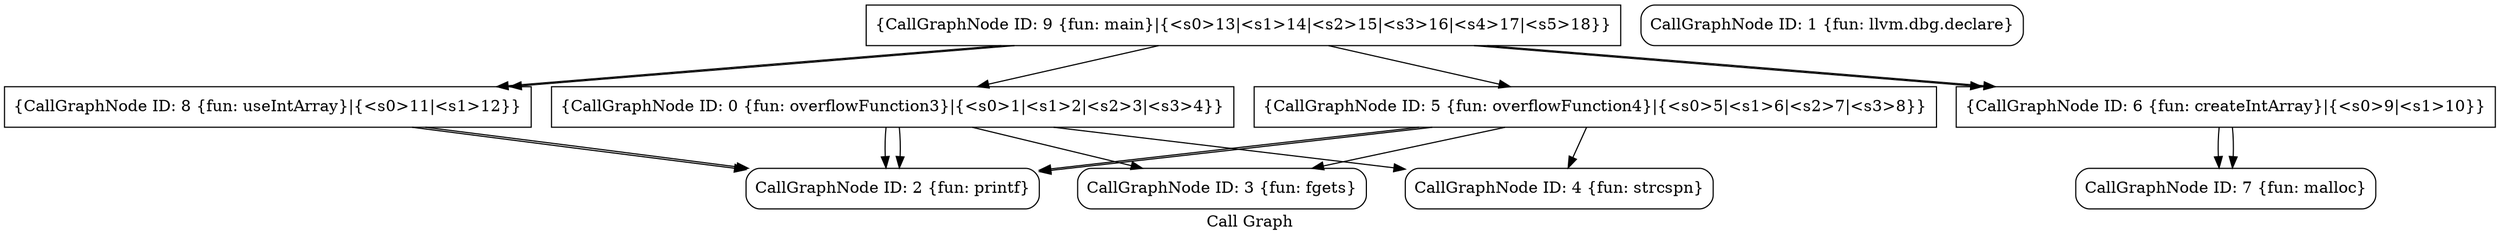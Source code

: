 digraph "Call Graph" {
	label="Call Graph";

	Node0x5b8ae5f34c60 [shape=record,shape=box,label="{CallGraphNode ID: 9 \{fun: main\}|{<s0>13|<s1>14|<s2>15|<s3>16|<s4>17|<s5>18}}"];
	Node0x5b8ae5f34c60:s0 -> Node0x5b8ae5ecec30[color=black];
	Node0x5b8ae5f34c60:s1 -> Node0x5b8ae5ec1840[color=black];
	Node0x5b8ae5f34c60:s2 -> Node0x5b8ae5f349c0[color=black];
	Node0x5b8ae5f34c60:s3 -> Node0x5b8ae5f349c0[color=black];
	Node0x5b8ae5f34c60:s4 -> Node0x5b8ae5f34b80[color=black];
	Node0x5b8ae5f34c60:s5 -> Node0x5b8ae5f34b80[color=black];
	Node0x5b8ae5f34b80 [shape=record,shape=box,label="{CallGraphNode ID: 8 \{fun: useIntArray\}|{<s0>11|<s1>12}}"];
	Node0x5b8ae5f34b80:s0 -> Node0x5b8ae5ec1220[color=black];
	Node0x5b8ae5f34b80:s1 -> Node0x5b8ae5ec1220[color=black];
	Node0x5b8ae5f34aa0 [shape=record,shape=Mrecord,label="{CallGraphNode ID: 7 \{fun: malloc\}}"];
	Node0x5b8ae5f349c0 [shape=record,shape=box,label="{CallGraphNode ID: 6 \{fun: createIntArray\}|{<s0>9|<s1>10}}"];
	Node0x5b8ae5f349c0:s0 -> Node0x5b8ae5f34aa0[color=black];
	Node0x5b8ae5f349c0:s1 -> Node0x5b8ae5f34aa0[color=black];
	Node0x5b8ae5ec1840 [shape=record,shape=box,label="{CallGraphNode ID: 5 \{fun: overflowFunction4\}|{<s0>5|<s1>6|<s2>7|<s3>8}}"];
	Node0x5b8ae5ec1840:s0 -> Node0x5b8ae5ec1220[color=black];
	Node0x5b8ae5ec1840:s1 -> Node0x5b8ae5ec1400[color=black];
	Node0x5b8ae5ec1840:s2 -> Node0x5b8ae5ec15e0[color=black];
	Node0x5b8ae5ec1840:s3 -> Node0x5b8ae5ec1220[color=black];
	Node0x5b8ae5ec15e0 [shape=record,shape=Mrecord,label="{CallGraphNode ID: 4 \{fun: strcspn\}}"];
	Node0x5b8ae5ec1400 [shape=record,shape=Mrecord,label="{CallGraphNode ID: 3 \{fun: fgets\}}"];
	Node0x5b8ae5ec1220 [shape=record,shape=Mrecord,label="{CallGraphNode ID: 2 \{fun: printf\}}"];
	Node0x5b8ae5ec68c0 [shape=record,shape=Mrecord,label="{CallGraphNode ID: 1 \{fun: llvm.dbg.declare\}}"];
	Node0x5b8ae5ecec30 [shape=record,shape=box,label="{CallGraphNode ID: 0 \{fun: overflowFunction3\}|{<s0>1|<s1>2|<s2>3|<s3>4}}"];
	Node0x5b8ae5ecec30:s0 -> Node0x5b8ae5ec1220[color=black];
	Node0x5b8ae5ecec30:s1 -> Node0x5b8ae5ec1400[color=black];
	Node0x5b8ae5ecec30:s2 -> Node0x5b8ae5ec15e0[color=black];
	Node0x5b8ae5ecec30:s3 -> Node0x5b8ae5ec1220[color=black];
}

